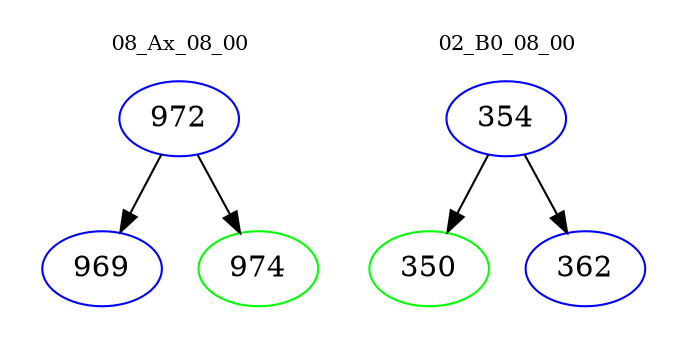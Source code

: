 digraph{
subgraph cluster_0 {
color = white
label = "08_Ax_08_00";
fontsize=10;
T0_972 [label="972", color="blue"]
T0_972 -> T0_969 [color="black"]
T0_969 [label="969", color="blue"]
T0_972 -> T0_974 [color="black"]
T0_974 [label="974", color="green"]
}
subgraph cluster_1 {
color = white
label = "02_B0_08_00";
fontsize=10;
T1_354 [label="354", color="blue"]
T1_354 -> T1_350 [color="black"]
T1_350 [label="350", color="green"]
T1_354 -> T1_362 [color="black"]
T1_362 [label="362", color="blue"]
}
}
